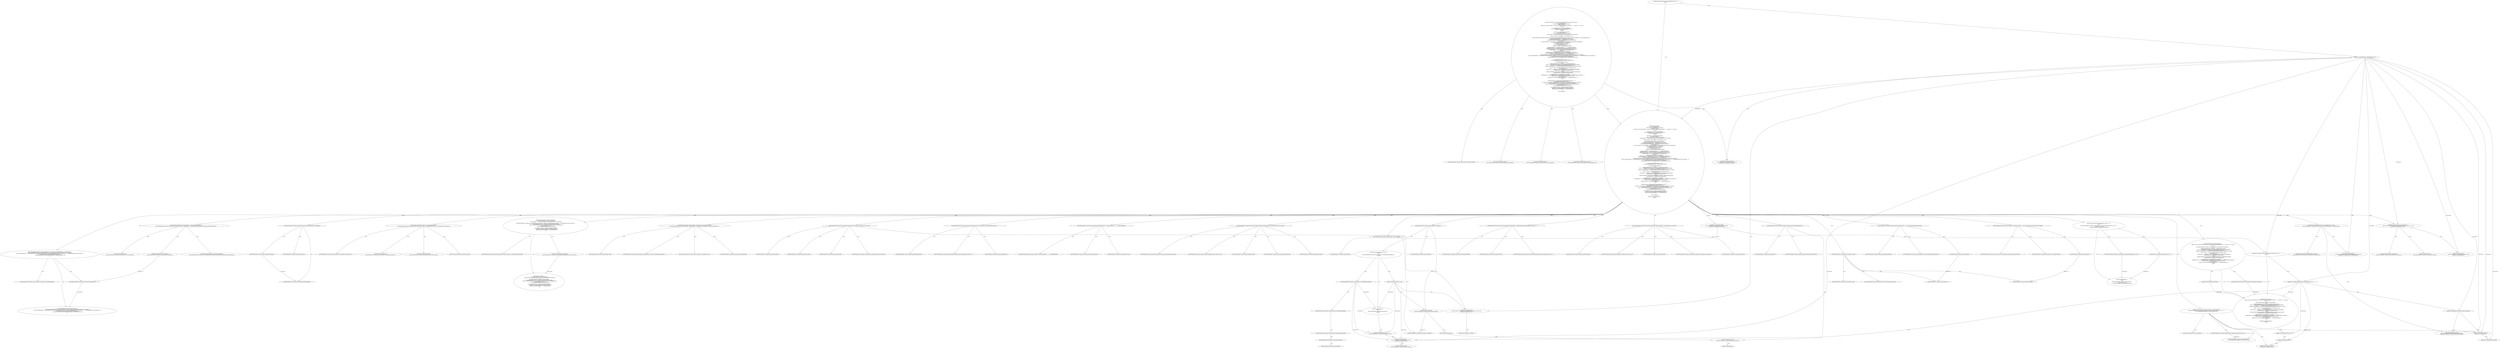 digraph "Pattern" {
0 [label="getCCN#?,File,boolean#3:INSERT
getCCNForMethod#?,ClassData,String,String#3:INSERT
getBranchCoverageRate#?#5:INSERT" shape=ellipse]
1 [label="getCCN#?,File,boolean#2:\{
    int ccnAccumulator = 0;
    Vector files = getListOfFiles(file, recursive);
    if (files.isEmpty()) \{
        logger.warn(((\"Cannot find files to compute CCN, file=\" + file.getAbsolutePath()) + \", recursive=\") + recursive);
        return 0;
    \}
    Javancss javancss = new Javancss(files);
    List functionMetrics = javancss.getFunctionMetrics();
    if (functionMetrics.size() <= 0) \{
        return 0;
    \}
    Iterator iter = functionMetrics.iterator();
    while (iter.hasNext()) \{
        Vector functionMetric = ((Vector) (iter.next()));
        ccnAccumulator += ((Integer) (functionMetric.elementAt(FCT_CCN))).intValue();
    \} 
    return ((double) (ccnAccumulator)) / functionMetrics.size();
\}
getCCNForMethod#?,ClassData,String,String#2:\{
    Validate.notNull(classData, \"classData must not be null\");
    Validate.notNull(methodName, \"methodName must not be null\");
    Validate.notNull(methodDescriptor, \"methodDescriptor must not be null\");
    int complexity = 0;
    List<FunctionMetric> methodMetrics = getFunctionMetricsForSingleFile(classData.getSourceFileName());
    String goldenMethodName = methodName;
    boolean isConstructor = false;
    if (goldenMethodName.equals(\"<init>\")) \{
        isConstructor = true;
        goldenMethodName = classData.getBaseName();
    \}
    goldenMethodName = (classData.getName() + \".\") + goldenMethodName;
    goldenMethodName = goldenMethodName.replaceAll(Pattern.quote(\"$\"), \".\");
    TraceSignatureVisitor v = new TraceSignatureVisitor(Opcodes.ACC_PUBLIC);
    SignatureReader r = new SignatureReader(methodDescriptor);
    r.accept(v);
    String goldenSignature = v.getDeclaration();
    goldenSignature = goldenSignature.substring(1, goldenSignature.length() - 1);
    Map<String, Integer> candidateSignatureToCcn = new HashMap<String, Integer>();
    for (FunctionMetric singleMethodMetrics : methodMetrics) \{
        String candidateMethodName = singleMethodMetrics.name.substring(0, singleMethodMetrics.name.indexOf('('));
        String candidateSignature = stripTypeParameters(singleMethodMetrics.name.substring(singleMethodMetrics.name.indexOf('(') + 1, singleMethodMetrics.name.length() - 1));
        if (goldenMethodName.equals(candidateMethodName)) \{
            candidateSignatureToCcn.put(candidateSignature, singleMethodMetrics.ccn);
        \}
    \}
    if (candidateSignatureToCcn.size() == 1) \{
        return candidateSignatureToCcn.values().iterator().next();
    \}
    if (!goldenSignature.isEmpty()) \{
        try \{
            String[] goldenParameterTypeStrings = goldenSignature.split(\",\");
            Class<?>[] goldenParameterTypes = new Class[goldenParameterTypeStrings.length];
            for (int i = 0; i < goldenParameterTypeStrings.length; i++) \{
                goldenParameterTypes[i] = ClassUtils.getClass(goldenParameterTypeStrings[i].trim(), false);
            \}
            Class<?> klass = ClassUtils.getClass(classData.getName(), false);
            if (isConstructor) \{
                Constructor<?> realMethod = klass.getDeclaredConstructor(goldenParameterTypes);
                goldenSignature = realMethod.toGenericString();
            \} else \{
                Method realMethod = klass.getDeclaredMethod(methodName, goldenParameterTypes);
                goldenSignature = realMethod.toGenericString();
            \}
            goldenSignature = goldenSignature.replaceAll(\"\\.\\.\\.\", \"[]\");
            goldenSignature = goldenSignature.substring(goldenSignature.indexOf(\"(\") + 1, goldenSignature.length() - 1);
            goldenSignature = stripTypeParameters(goldenSignature);
        \} catch (Exception e) \{
            logger.error(\"Error while getting method CC for \" + goldenMethodName, e);
            return 0;
        \}
    \}
    goldenSignature = goldenSignature.replaceAll(Pattern.quote(\"$\"), \".\");
    double signatureMatchPercentTillNow = 0;
    for (Entry<String, Integer> candidateSignatureToCcnEntry : candidateSignatureToCcn.entrySet()) \{
        String candidateSignature = candidateSignatureToCcnEntry.getKey();
        double currentMatchPercent = matchSignatures(candidateSignature, goldenSignature);
        if (currentMatchPercent == 1) \{
            return candidateSignatureToCcnEntry.getValue();
        \}
        if (currentMatchPercent > signatureMatchPercentTillNow) \{
            complexity = candidateSignatureToCcnEntry.getValue();
            signatureMatchPercentTillNow = currentMatchPercent;
        \}
    \}
    return complexity;
\}
getBranchCoverageRate#?#4:\{
    return 1;
\}" shape=ellipse]
2 [label="getCCN#?,File,boolean#2:public static double getCCN(File file, boolean recursive) \{
    int ccnAccumulator = 0;
    Vector files = getListOfFiles(file, recursive);
    if (files.isEmpty()) \{
        logger.warn(((\"Cannot find files to compute CCN, file=\" + file.getAbsolutePath()) + \", recursive=\") + recursive);
        return 0;
    \}
    Javancss javancss = new Javancss(files);
    List functionMetrics = javancss.getFunctionMetrics();
    if (functionMetrics.size() <= 0) \{
        return 0;
    \}
    Iterator iter = functionMetrics.iterator();
    while (iter.hasNext()) \{
        Vector functionMetric = ((Vector) (iter.next()));
        ccnAccumulator += ((Integer) (functionMetric.elementAt(FCT_CCN))).intValue();
    \} 
    return ((double) (ccnAccumulator)) / functionMetrics.size();
\}
getCCNForMethod#?,ClassData,String,String#2:public int getCCNForMethod(ClassData classData, String methodName, String methodDescriptor) \{
    Validate.notNull(classData, \"classData must not be null\");
    Validate.notNull(methodName, \"methodName must not be null\");
    Validate.notNull(methodDescriptor, \"methodDescriptor must not be null\");
    int complexity = 0;
    List<FunctionMetric> methodMetrics = getFunctionMetricsForSingleFile(classData.getSourceFileName());
    String goldenMethodName = methodName;
    boolean isConstructor = false;
    if (goldenMethodName.equals(\"<init>\")) \{
        isConstructor = true;
        goldenMethodName = classData.getBaseName();
    \}
    goldenMethodName = (classData.getName() + \".\") + goldenMethodName;
    goldenMethodName = goldenMethodName.replaceAll(Pattern.quote(\"$\"), \".\");
    TraceSignatureVisitor v = new TraceSignatureVisitor(Opcodes.ACC_PUBLIC);
    SignatureReader r = new SignatureReader(methodDescriptor);
    r.accept(v);
    String goldenSignature = v.getDeclaration();
    goldenSignature = goldenSignature.substring(1, goldenSignature.length() - 1);
    Map<String, Integer> candidateSignatureToCcn = new HashMap<String, Integer>();
    for (FunctionMetric singleMethodMetrics : methodMetrics) \{
        String candidateMethodName = singleMethodMetrics.name.substring(0, singleMethodMetrics.name.indexOf('('));
        String candidateSignature = stripTypeParameters(singleMethodMetrics.name.substring(singleMethodMetrics.name.indexOf('(') + 1, singleMethodMetrics.name.length() - 1));
        if (goldenMethodName.equals(candidateMethodName)) \{
            candidateSignatureToCcn.put(candidateSignature, singleMethodMetrics.ccn);
        \}
    \}
    if (candidateSignatureToCcn.size() == 1) \{
        return candidateSignatureToCcn.values().iterator().next();
    \}
    if (!goldenSignature.isEmpty()) \{
        try \{
            String[] goldenParameterTypeStrings = goldenSignature.split(\",\");
            Class<?>[] goldenParameterTypes = new Class[goldenParameterTypeStrings.length];
            for (int i = 0; i < goldenParameterTypeStrings.length; i++) \{
                goldenParameterTypes[i] = ClassUtils.getClass(goldenParameterTypeStrings[i].trim(), false);
            \}
            Class<?> klass = ClassUtils.getClass(classData.getName(), false);
            if (isConstructor) \{
                Constructor<?> realMethod = klass.getDeclaredConstructor(goldenParameterTypes);
                goldenSignature = realMethod.toGenericString();
            \} else \{
                Method realMethod = klass.getDeclaredMethod(methodName, goldenParameterTypes);
                goldenSignature = realMethod.toGenericString();
            \}
            goldenSignature = goldenSignature.replaceAll(\"\\.\\.\\.\", \"[]\");
            goldenSignature = goldenSignature.substring(goldenSignature.indexOf(\"(\") + 1, goldenSignature.length() - 1);
            goldenSignature = stripTypeParameters(goldenSignature);
        \} catch (Exception e) \{
            logger.error(\"Error while getting method CC for \" + goldenMethodName, e);
            return 0;
        \}
    \}
    goldenSignature = goldenSignature.replaceAll(Pattern.quote(\"$\"), \".\");
    double signatureMatchPercentTillNow = 0;
    for (Entry<String, Integer> candidateSignatureToCcnEntry : candidateSignatureToCcn.entrySet()) \{
        String candidateSignature = candidateSignatureToCcnEntry.getKey();
        double currentMatchPercent = matchSignatures(candidateSignature, goldenSignature);
        if (currentMatchPercent == 1) \{
            return candidateSignatureToCcnEntry.getValue();
        \}
        if (currentMatchPercent > signatureMatchPercentTillNow) \{
            complexity = candidateSignatureToCcnEntry.getValue();
            signatureMatchPercentTillNow = currentMatchPercent;
        \}
    \}
    return complexity;
\}" shape=ellipse]
3 [label="getCCN#?,File,boolean#2:getCCN
getCCNForMethod#?,ClassData,String,String#2:getCCNForMethod" shape=ellipse]
4 [label="getCCN#?,File,boolean#2:double
getCCNForMethod#?,ClassData,String,String#2:int
getBranchCoverageRate#?#4:boolean" shape=ellipse]
5 [label="getCCN#?,File,boolean#2:File file
getCCNForMethod#?,ClassData,String,String#2:String methodName" shape=ellipse]
6 [label="getCCN#?,File,boolean#2:boolean recursive
getCCNForMethod#?,ClassData,String,String#2:String methodDescriptor" shape=ellipse]
7 [label="getCCN#?,File,boolean#3:int ccnAccumulator = 0
getCCNForMethod#?,ClassData,String,String#10:boolean isConstructor = false
getBranchCoverageRate#?#5:return 1" shape=ellipse]
8 [label="getCCN#?,File,boolean#3:ccnAccumulator
getCCNForMethod#?,ClassData,String,String#10:isConstructor" shape=ellipse]
9 [label="getCCN#?,File,boolean#3:int
getCCNForMethod#?,ClassData,String,String#10:boolean" shape=ellipse]
10 [label="getCCN#?,File,boolean#3:0
getCCNForMethod#?,ClassData,String,String#10:false
getBranchCoverageRate#?#5:1" shape=ellipse]
11 [label="getCCN#?,File,boolean#4:Vector files = getListOfFiles(file, recursive)
getCCNForMethod#?,ClassData,String,String#20:String goldenSignature = v.getDeclaration()" shape=ellipse]
12 [label="getCCN#?,File,boolean#4:files
getCCNForMethod#?,ClassData,String,String#20:goldenSignature
getBranchCoverageRate#?#4:numberOfBranches" shape=ellipse]
13 [label="getCCN#?,File,boolean#4:Vector
getCCNForMethod#?,ClassData,String,String#20:String
getBranchCoverageRate#?#5:getNumberOfCoveredLines()" shape=ellipse]
14 [label="getCCN#?,File,boolean#4:getListOfFiles(file, recursive)
getCCNForMethod#?,ClassData,String,String#20:v.getDeclaration()" shape=ellipse]
15 [label="getCCN#?,File,boolean#5:if (files.isEmpty()) \{
    logger.warn(((\"Cannot find files to compute CCN, file=\" + file.getAbsolutePath()) + \", recursive=\") + recursive);
    return 0;
\}
getCCNForMethod#?,ClassData,String,String#38:if (!goldenSignature.isEmpty()) \{
    try \{
        String[] goldenParameterTypeStrings = goldenSignature.split(\",\");
        Class<?>[] goldenParameterTypes = new Class[goldenParameterTypeStrings.length];
        for (int i = 0; i < goldenParameterTypeStrings.length; i++) \{
            goldenParameterTypes[i] = ClassUtils.getClass(goldenParameterTypeStrings[i].trim(), false);
        \}
        Class<?> klass = ClassUtils.getClass(classData.getName(), false);
        if (isConstructor) \{
            Constructor<?> realMethod = klass.getDeclaredConstructor(goldenParameterTypes);
            goldenSignature = realMethod.toGenericString();
        \} else \{
            Method realMethod = klass.getDeclaredMethod(methodName, goldenParameterTypes);
            goldenSignature = realMethod.toGenericString();
        \}
        goldenSignature = goldenSignature.replaceAll(\"\\.\\.\\.\", \"[]\");
        goldenSignature = goldenSignature.substring(goldenSignature.indexOf(\"(\") + 1, goldenSignature.length() - 1);
        goldenSignature = stripTypeParameters(goldenSignature);
    \} catch (Exception e) \{
        logger.error(\"Error while getting method CC for \" + goldenMethodName, e);
        return 0;
    \}
\}" shape=ellipse]
16 [label="getCCN#?,File,boolean#5:files.isEmpty()" shape=ellipse]
17 [label="getCCN#?,File,boolean#5:\{
    logger.warn(((\"Cannot find files to compute CCN, file=\" + file.getAbsolutePath()) + \", recursive=\") + recursive);
    return 0;
\}
getCCNForMethod#?,ClassData,String,String#38:\{
    try \{
        String[] goldenParameterTypeStrings = goldenSignature.split(\",\");
        Class<?>[] goldenParameterTypes = new Class[goldenParameterTypeStrings.length];
        for (int i = 0; i < goldenParameterTypeStrings.length; i++) \{
            goldenParameterTypes[i] = ClassUtils.getClass(goldenParameterTypeStrings[i].trim(), false);
        \}
        Class<?> klass = ClassUtils.getClass(classData.getName(), false);
        if (isConstructor) \{
            Constructor<?> realMethod = klass.getDeclaredConstructor(goldenParameterTypes);
            goldenSignature = realMethod.toGenericString();
        \} else \{
            Method realMethod = klass.getDeclaredMethod(methodName, goldenParameterTypes);
            goldenSignature = realMethod.toGenericString();
        \}
        goldenSignature = goldenSignature.replaceAll(\"\\.\\.\\.\", \"[]\");
        goldenSignature = goldenSignature.substring(goldenSignature.indexOf(\"(\") + 1, goldenSignature.length() - 1);
        goldenSignature = stripTypeParameters(goldenSignature);
    \} catch (Exception e) \{
        logger.error(\"Error while getting method CC for \" + goldenMethodName, e);
        return 0;
    \}
\}
getBranchCoverageRate#?#5:\{
    return 0;
\}" shape=ellipse]
18 [label="getCCN#?,File,boolean#11:Javancss javancss = new Javancss(files)
getCCNForMethod#?,ClassData,String,String#35:if (candidateSignatureToCcn.size() == 1) \{
    return candidateSignatureToCcn.values().iterator().next();
\}" shape=ellipse]
19 [label="getCCN#?,File,boolean#11:javancss
getBranchCoverageRate#?#5:" shape=ellipse]
20 [label="getCCN#?,File,boolean#11:Javancss
getBranchCoverageRate#?#6:int" shape=ellipse]
21 [label="getCCN#?,File,boolean#11:new Javancss(files)" shape=ellipse]
22 [label="getCCN#?,File,boolean#12:List functionMetrics = javancss.getFunctionMetrics()
getCCNForMethod#?,ClassData,String,String#7:List<FunctionMetric> methodMetrics = getFunctionMetricsForSingleFile(classData.getSourceFileName())" shape=ellipse]
23 [label="getCCN#?,File,boolean#12:functionMetrics
getCCNForMethod#?,ClassData,String,String#7:methodMetrics" shape=ellipse]
24 [label="getCCN#?,File,boolean#12:List
getCCNForMethod#?,ClassData,String,String#7:List<FunctionMetric>" shape=ellipse]
25 [label="getCCN#?,File,boolean#12:javancss.getFunctionMetrics()
getCCNForMethod#?,ClassData,String,String#8:getFunctionMetricsForSingleFile(classData.getSourceFileName())" shape=ellipse]
26 [label="getCCN#?,File,boolean#13:if (functionMetrics.size() <= 0) \{
    return 0;
\}
getCCNForMethod#?,ClassData,String,String#11:if (goldenMethodName.equals(\"<init>\")) \{
    isConstructor = true;
    goldenMethodName = classData.getBaseName();
\}" shape=ellipse]
27 [label="getCCN#?,File,boolean#13:functionMetrics.size() <= 0" shape=ellipse]
28 [label="getCCN#?,File,boolean#13:\{
    return 0;
\}
getCCNForMethod#?,ClassData,String,String#11:\{
    isConstructor = true;
    goldenMethodName = classData.getBaseName();
\}" shape=ellipse]
29 [label="getCCN#?,File,boolean#16:Iterator iter = functionMetrics.iterator()
getCCNForMethod#?,ClassData,String,String#22:Map<String, Integer> candidateSignatureToCcn = new HashMap<String, Integer>()" shape=ellipse]
30 [label="getCCN#?,File,boolean#16:iter
getCCNForMethod#?,ClassData,String,String#22:candidateSignatureToCcn" shape=ellipse]
31 [label="getCCN#?,File,boolean#16:Iterator
getCCNForMethod#?,ClassData,String,String#22:Map<String, Integer>" shape=ellipse]
32 [label="getCCN#?,File,boolean#16:functionMetrics.iterator()" shape=ellipse]
33 [label="getCCN#?,File,boolean#17:while (iter.hasNext()) \{
    Vector functionMetric = ((Vector) (iter.next()));
    ccnAccumulator += ((Integer) (functionMetric.elementAt(FCT_CCN))).intValue();
\} 
getCCNForMethod#?,ClassData,String,String#66:for (Entry<String, Integer> candidateSignatureToCcnEntry : candidateSignatureToCcn.entrySet()) \{
    String candidateSignature = candidateSignatureToCcnEntry.getKey();
    double currentMatchPercent = matchSignatures(candidateSignature, goldenSignature);
    if (currentMatchPercent == 1) \{
        return candidateSignatureToCcnEntry.getValue();
    \}
    if (currentMatchPercent > signatureMatchPercentTillNow) \{
        complexity = candidateSignatureToCcnEntry.getValue();
        signatureMatchPercentTillNow = currentMatchPercent;
    \}
\}" shape=ellipse]
34 [label="getCCN#?,File,boolean#17:iter.hasNext()
getCCNForMethod#?,ClassData,String,String#66:candidateSignatureToCcn.entrySet()" shape=ellipse]
35 [label="getCCN#?,File,boolean#17:\{
    Vector functionMetric = ((Vector) (iter.next()));
    ccnAccumulator += ((Integer) (functionMetric.elementAt(FCT_CCN))).intValue();
\}
getCCNForMethod#?,ClassData,String,String#66:\{
    String candidateSignature = candidateSignatureToCcnEntry.getKey();
    double currentMatchPercent = matchSignatures(candidateSignature, goldenSignature);
    if (currentMatchPercent == 1) \{
        return candidateSignatureToCcnEntry.getValue();
    \}
    if (currentMatchPercent > signatureMatchPercentTillNow) \{
        complexity = candidateSignatureToCcnEntry.getValue();
        signatureMatchPercentTillNow = currentMatchPercent;
    \}
\}" shape=ellipse]
36 [label="getCCN#?,File,boolean#21:return ((double) (ccnAccumulator)) / functionMetrics.size()
getCCNForMethod#?,ClassData,String,String#21:goldenSignature = goldenSignature.substring(1, goldenSignature.length() - 1)" shape=ellipse]
37 [label="getCCN#?,File,boolean#21:((double) (ccnAccumulator)) / functionMetrics.size()" shape=ellipse]
38 [label="getCCN#?,File,boolean#3:if (file == null) \{
    return 0;
\}
getCCNForMethod#?,ClassData,String,String#3:if (!calculateMethodComplexity) \{
    return 0;
\}" shape=ellipse]
39 [label="getCCN#?,File,boolean#3:file == null" shape=ellipse]
40 [label="getCCN#?,File,boolean#3:file
getCCNForMethod#?,ClassData,String,String#6:complexity" shape=ellipse]
41 [label="getCCN#?,File,boolean#3:file" shape=ellipse]
42 [label="getCCN#?,File,boolean#3:File
getCCNForMethod#?,ClassData,String,String#65:double" shape=ellipse]
43 [label="getCCN#?,File,boolean#3:" shape=ellipse]
44 [label="getCCN#?,File,boolean#3:null
getCCNForMethod#?,ClassData,String,String#3:\"classData must not be null\"
getBranchCoverageRate#?#4:0" shape=ellipse]
45 [label="getCCN#?,File,boolean#3:<nulltype>" shape=ellipse]
46 [label="getCCN#?,File,boolean#3:\{
    return 0;
\}
getCCNForMethod#?,ClassData,String,String#3:\{
    return 0;
\}" shape=ellipse]
47 [label="getCCN#?,File,boolean#4:return 0
getCCNForMethod#?,ClassData,String,String#4:return 0" shape=ellipse]
48 [label="getCCN#?,File,boolean#4:0
getCCNForMethod#?,ClassData,String,String#4:0
getBranchCoverageRate#?#5:0" shape=ellipse]
49 [label="getCCN#?,File,boolean#4:int
getCCNForMethod#?,ClassData,String,String#4:int" shape=ellipse]
50 [label="getCCNForMethod#?,ClassData,String,String#3:Validate" shape=ellipse]
51 [label="getCCNForMethod#?,ClassData,String,String#3:Validate.notNull(classData, \"classData must not be null\")" shape=ellipse]
52 [label="getCCNForMethod#?,ClassData,String,String#3:classData" shape=ellipse]
53 [label="getCCNForMethod#?,ClassData,String,String#6:0" shape=ellipse]
54 [label="getCCNForMethod#?,ClassData,String,String#16:goldenMethodName = goldenMethodName.replaceAll(Pattern.quote(\"$\"), \".\")" shape=ellipse]
55 [label="getCCNForMethod#?,ClassData,String,String#3:" shape=ellipse]
56 [label="getCCNForMethod#?,ClassData,String,String#22:new HashMap<String, Integer>()" shape=ellipse]
57 [label="getCCNForMethod#?,ClassData,String,String#16:goldenMethodName.replaceAll(Pattern.quote(\"$\"), \".\")" shape=ellipse]
58 [label="getCCNForMethod#?,ClassData,String,String#4:Validate.notNull(methodName, \"methodName must not be null\")" shape=ellipse]
59 [label="getCCNForMethod#?,ClassData,String,String#19:r.accept(v)" shape=ellipse]
60 [label="getCCNForMethod#?,ClassData,String,String#35:\{
    return candidateSignatureToCcn.values().iterator().next();
\}" shape=ellipse]
61 [label="getCCNForMethod#?,ClassData,String,String#65:0" shape=ellipse]
62 [label="getCCNForMethod#?,ClassData,String,String#23:for (FunctionMetric singleMethodMetrics : methodMetrics) \{
    String candidateMethodName = singleMethodMetrics.name.substring(0, singleMethodMetrics.name.indexOf('('));
    String candidateSignature = stripTypeParameters(singleMethodMetrics.name.substring(singleMethodMetrics.name.indexOf('(') + 1, singleMethodMetrics.name.length() - 1));
    if (goldenMethodName.equals(candidateMethodName)) \{
        candidateSignatureToCcn.put(candidateSignature, singleMethodMetrics.ccn);
    \}
\}" shape=ellipse]
63 [label="getCCNForMethod#?,ClassData,String,String#11:goldenMethodName.equals(\"<init>\")" shape=ellipse]
64 [label="getCCNForMethod#?,ClassData,String,String#15:(classData.getName() + \".\") + goldenMethodName" shape=ellipse]
65 [label="getCCNForMethod#?,ClassData,String,String#64:goldenSignature" shape=ellipse]
66 [label="getCCNForMethod#?,ClassData,String,String#21:goldenSignature" shape=ellipse]
67 [label="getCCNForMethod#?,ClassData,String,String#17:new TraceSignatureVisitor(Opcodes.ACC_PUBLIC)" shape=ellipse]
68 [label="getCCNForMethod#?,ClassData,String,String#19:r" shape=ellipse]
69 [label="getCCNForMethod#?,ClassData,String,String#4:Validate" shape=ellipse]
70 [label="getCCNForMethod#?,ClassData,String,String#77:complexity" shape=ellipse]
71 [label="getCCNForMethod#?,ClassData,String,String#3:!calculateMethodComplexity" shape=ellipse]
72 [label="getCCNForMethod#?,ClassData,String,String#9:methodName" shape=ellipse]
73 [label="getCCNForMethod#?,ClassData,String,String#16:goldenMethodName" shape=ellipse]
74 [label="getCCNForMethod#?,ClassData,String,String#4:methodName" shape=ellipse]
75 [label="getCCNForMethod#?,ClassData,String,String#64:goldenSignature = goldenSignature.replaceAll(Pattern.quote(\"$\"), \".\")" shape=ellipse]
76 [label="getCCNForMethod#?,ClassData,String,String#21:goldenSignature.substring(1, goldenSignature.length() - 1)" shape=ellipse]
77 [label="getCCNForMethod#?,ClassData,String,String#64:goldenSignature.replaceAll(Pattern.quote(\"$\"), \".\")" shape=ellipse]
78 [label="getCCNForMethod#?,ClassData,String,String#77:return complexity" shape=ellipse]
79 [label="getCCNForMethod#?,ClassData,String,String#15:goldenMethodName = (classData.getName() + \".\") + goldenMethodName" shape=ellipse]
80 [label="getCCNForMethod#?,ClassData,String,String#15:goldenMethodName" shape=ellipse]
81 [label="getCCNForMethod#?,ClassData,String,String#18:new SignatureReader(methodDescriptor)" shape=ellipse]
82 [label="getCCNForMethod#?,ClassData,String,String#4:\"methodName must not be null\"" shape=ellipse]
83 [label="getCCNForMethod#?,ClassData,String,String#5:\"methodDescriptor must not be null\"" shape=ellipse]
84 [label="getCCNForMethod#?,ClassData,String,String#3:calculateMethodComplexity" shape=ellipse]
85 [label="getCCNForMethod#?,ClassData,String,String#35:candidateSignatureToCcn.size() == 1" shape=ellipse]
86 [label="getCCNForMethod#?,ClassData,String,String#38:!goldenSignature.isEmpty()" shape=ellipse]
87 [label="getCCNForMethod#?,ClassData,String,String#5:Validate.notNull(methodDescriptor, \"methodDescriptor must not be null\")" shape=ellipse]
88 [label="getCCNForMethod#?,ClassData,String,String#5:Validate" shape=ellipse]
89 [label="getCCNForMethod#?,ClassData,String,String#19:v" shape=ellipse]
90 [label="getCCNForMethod#?,ClassData,String,String#23:\{
    String candidateMethodName = singleMethodMetrics.name.substring(0, singleMethodMetrics.name.indexOf('('));
    String candidateSignature = stripTypeParameters(singleMethodMetrics.name.substring(singleMethodMetrics.name.indexOf('(') + 1, singleMethodMetrics.name.length() - 1));
    if (goldenMethodName.equals(candidateMethodName)) \{
        candidateSignatureToCcn.put(candidateSignature, singleMethodMetrics.ccn);
    \}
\}" shape=ellipse]
91 [label="getCCNForMethod#?,ClassData,String,String#23:methodMetrics" shape=ellipse]
92 [label="getCCNForMethod#?,ClassData,String,String#5:methodDescriptor" shape=ellipse]
93 [label="getCCNForMethod#?,ClassData,String,String#3:notNull" shape=ellipse]
94 [label="getCCNForMethod#?,ClassData,String,String#4:notNull" shape=ellipse]
95 [label="getCCNForMethod#?,ClassData,String,String#5:notNull" shape=ellipse]
96 [label="getCCNForMethod#?,ClassData,String,String#19:accept" shape=ellipse]
97 [label="getCCNForMethod#?,ClassData,String,String#9:String" shape=ellipse]
98 [label="getCCNForMethod#?,ClassData,String,String#15:String" shape=ellipse]
99 [label="getCCNForMethod#?,ClassData,String,String#16:String" shape=ellipse]
100 [label="getCCNForMethod#?,ClassData,String,String#21:String" shape=ellipse]
101 [label="getCCNForMethod#?,ClassData,String,String#64:String" shape=ellipse]
102 [label="getCCNForMethod#?,ClassData,String,String#3:calculateMethodComplexity" shape=ellipse]
103 [label="getCCNForMethod#?,ClassData,String,String#3:notNull(ClassData,java.lang.String)" shape=ellipse]
104 [label="getCCNForMethod#?,ClassData,String,String#4:notNull(java.lang.String,java.lang.String)" shape=ellipse]
105 [label="getCCNForMethod#?,ClassData,String,String#5:notNull(java.lang.String,java.lang.String)" shape=ellipse]
106 [label="getCCNForMethod#?,ClassData,String,String#2:ClassData classData" shape=ellipse]
107 [label="getCCNForMethod#?,ClassData,String,String#19:accept(TraceSignatureVisitor)" shape=ellipse]
108 [label="getCCNForMethod#?,ClassData,String,String#17:TraceSignatureVisitor" shape=ellipse]
109 [label="getCCNForMethod#?,ClassData,String,String#6:int complexity = 0" shape=ellipse]
110 [label="getCCNForMethod#?,ClassData,String,String#9:goldenMethodName" shape=ellipse]
111 [label="getCCNForMethod#?,ClassData,String,String#9:String goldenMethodName = methodName" shape=ellipse]
112 [label="getCCNForMethod#?,ClassData,String,String#23:FunctionMetric singleMethodMetrics" shape=ellipse]
113 [label="getCCNForMethod#?,ClassData,String,String#18:SignatureReader" shape=ellipse]
114 [label="getCCNForMethod#?,ClassData,String,String#65:signatureMatchPercentTillNow" shape=ellipse]
115 [label="getCCNForMethod#?,ClassData,String,String#6:int" shape=ellipse]
116 [label="getCCNForMethod#?,ClassData,String,String#65:double signatureMatchPercentTillNow = 0" shape=ellipse]
117 [label="getCCNForMethod#?,ClassData,String,String#18:SignatureReader r = new SignatureReader(methodDescriptor)" shape=ellipse]
118 [label="getCCNForMethod#?,ClassData,String,String#18:r" shape=ellipse]
119 [label="getCCNForMethod#?,ClassData,String,String#17:TraceSignatureVisitor v = new TraceSignatureVisitor(Opcodes.ACC_PUBLIC)" shape=ellipse]
120 [label="getCCNForMethod#?,ClassData,String,String#17:v" shape=ellipse]
121 [label="getCCNForMethod#?,ClassData,String,String#3:PlaceHold" shape=ellipse]
122 [label="getCCNForMethod#?,ClassData,String,String#66:Entry<String, Integer> candidateSignatureToCcnEntry" shape=ellipse]
123 [label="getBranchCoverageRate#?#4:numberOfBranches == 0" shape=ellipse]
124 [label="getBranchCoverageRate#?#4:if (numberOfBranches == 0) \{
    return 1;
\}" shape=ellipse]
125 [label="getBranchCoverageRate#?#5:PlaceHold" shape=ellipse]
126 [label="getBranchCoverageRate#?#5:getNumberOfCoveredLines()" shape=ellipse]
127 [label="getBranchCoverageRate#?#5:getNumberOfCoveredLines() == 0" shape=ellipse]
128 [label="getBranchCoverageRate#?#5:if (getNumberOfCoveredLines() == 0) \{
    return 0;
\}" shape=ellipse]
129 [label="getBranchCoverageRate#?#6:return 0" shape=ellipse]
130 [label="getBranchCoverageRate#?#6:0" shape=ellipse]
0 -> 38 [label="Action:2"];
0 -> 128 [label="Action:1"];
1 -> 0 [label="Action:3"];
1 -> 7 [label="AST:3"];
1 -> 11 [label="AST:2"];
1 -> 15 [label="AST:2"];
1 -> 18 [label="AST:2"];
1 -> 22 [label="AST:2"];
1 -> 26 [label="AST:2"];
1 -> 29 [label="AST:2"];
1 -> 33 [label="AST:2"];
1 -> 36 [label="AST:2"];
1 -> 51 [label="AST:1"];
1 -> 54 [label="AST:1"];
1 -> 58 [label="AST:1"];
1 -> 59 [label="AST:1"];
1 -> 62 [label="AST:1"];
1 -> 75 [label="AST:1"];
1 -> 78 [label="AST:1"];
1 -> 79 [label="AST:1"];
1 -> 87 [label="AST:1"];
1 -> 109 [label="AST:1"];
1 -> 111 [label="AST:1"];
1 -> 116 [label="AST:1"];
1 -> 117 [label="AST:1"];
1 -> 119 [label="AST:1"];
2 -> 1 [label="AST:2"];
2 -> 3 [label="AST:2"];
2 -> 4 [label="AST:2"];
2 -> 5 [label="AST:2"];
2 -> 6 [label="AST:2"];
2 -> 106 [label="AST:1"];
7 -> 8 [label="AST:2"];
7 -> 9 [label="AST:2"];
7 -> 10 [label="AST:3"];
11 -> 12 [label="AST:2"];
11 -> 13 [label="AST:2"];
11 -> 14 [label="AST:2"];
15 -> 16 [label="AST:1"];
15 -> 17 [label="AST:2"];
15 -> 86 [label="AST:1"];
16 -> 17 [label="Control Dep:1"];
17 -> 129 [label="AST:1"];
18 -> 19 [label="AST:1"];
18 -> 20 [label="AST:1"];
18 -> 21 [label="AST:1"];
18 -> 60 [label="AST:1"];
18 -> 85 [label="AST:1"];
19 -> 125 [label="AST:1"];
22 -> 23 [label="AST:2"];
22 -> 24 [label="AST:2"];
22 -> 25 [label="AST:2"];
23 -> 91 [label="Define Use:1"];
26 -> 27 [label="AST:1"];
26 -> 28 [label="AST:2"];
26 -> 63 [label="AST:1"];
27 -> 28 [label="Control Dep:1"];
29 -> 30 [label="AST:2"];
29 -> 31 [label="AST:2"];
29 -> 32 [label="AST:1"];
29 -> 56 [label="AST:1"];
33 -> 34 [label="AST:2"];
33 -> 35 [label="AST:2"];
33 -> 122 [label="AST:1"];
34 -> 35 [label="Control Dep:2"];
36 -> 37 [label="AST:1"];
36 -> 66 [label="AST:1"];
36 -> 76 [label="AST:1"];
36 -> 100 [label="AST:1"];
38 -> 39 [label="AST:1"];
38 -> 46 [label="AST:2"];
38 -> 71 [label="AST:1"];
39 -> 40 [label="AST:1"];
39 -> 44 [label="AST:1"];
39 -> 46 [label="Control Dep:1"];
39 -> 47 [label="Control Dep:1"];
39 -> 48 [label="Control Dep:1"];
40 -> 41 [label="AST:1"];
40 -> 70 [label="Define Use:1"];
41 -> 42 [label="AST:1"];
42 -> 43 [label="AST:1"];
44 -> 45 [label="AST:1"];
46 -> 47 [label="AST:2"];
47 -> 48 [label="AST:2"];
48 -> 49 [label="AST:2"];
51 -> 50 [label="AST:1"];
51 -> 93 [label="AST:1"];
51 -> 103 [label="AST:1"];
51 -> 52 [label="AST:1"];
51 -> 44 [label="AST:1"];
54 -> 99 [label="AST:1"];
54 -> 73 [label="AST:1"];
54 -> 57 [label="AST:1"];
58 -> 94 [label="AST:1"];
58 -> 69 [label="AST:1"];
58 -> 104 [label="AST:1"];
58 -> 74 [label="AST:1"];
58 -> 82 [label="AST:1"];
59 -> 96 [label="AST:1"];
59 -> 68 [label="AST:1"];
59 -> 107 [label="AST:1"];
59 -> 89 [label="AST:1"];
62 -> 112 [label="AST:1"];
62 -> 91 [label="AST:1"];
62 -> 90 [label="AST:1"];
63 -> 28 [label="Control Dep:1"];
71 -> 84 [label="AST:1"];
71 -> 46 [label="Control Dep:1"];
71 -> 47 [label="Control Dep:1"];
71 -> 48 [label="Control Dep:1"];
72 -> 110 [label="Data Dep:1"];
75 -> 65 [label="AST:1"];
75 -> 101 [label="AST:1"];
75 -> 77 [label="AST:1"];
78 -> 70 [label="AST:1"];
79 -> 64 [label="AST:1"];
79 -> 98 [label="AST:1"];
79 -> 80 [label="AST:1"];
84 -> 102 [label="AST:1"];
85 -> 60 [label="Control Dep:1"];
86 -> 17 [label="Control Dep:1"];
87 -> 83 [label="AST:1"];
87 -> 95 [label="AST:1"];
87 -> 88 [label="AST:1"];
87 -> 105 [label="AST:1"];
87 -> 92 [label="AST:1"];
91 -> 90 [label="Control Dep:1"];
102 -> 121 [label="AST:1"];
109 -> 53 [label="AST:1"];
109 -> 40 [label="AST:1"];
109 -> 115 [label="AST:1"];
111 -> 72 [label="AST:1"];
111 -> 97 [label="AST:1"];
111 -> 110 [label="AST:1"];
116 -> 61 [label="AST:1"];
116 -> 114 [label="AST:1"];
116 -> 42 [label="AST:1"];
117 -> 81 [label="AST:1"];
117 -> 113 [label="AST:1"];
117 -> 118 [label="AST:1"];
118 -> 68 [label="Define Use:1"];
119 -> 67 [label="AST:1"];
119 -> 108 [label="AST:1"];
119 -> 120 [label="AST:1"];
120 -> 89 [label="Define Use:1"];
121 -> 55 [label="AST:1"];
123 -> 4 [label="AST:1"];
123 -> 12 [label="AST:1"];
123 -> 44 [label="AST:1"];
123 -> 1 [label="Control Dep:1"];
123 -> 7 [label="Control Dep:1"];
123 -> 10 [label="Control Dep:1"];
123 -> 125 [label="Control Dep:1"];
123 -> 19 [label="Control Dep:1"];
123 -> 13 [label="Control Dep:1"];
123 -> 126 [label="Control Dep:1"];
123 -> 48 [label="Control Dep:1"];
123 -> 127 [label="Control Dep:1"];
123 -> 128 [label="Control Dep:1"];
124 -> 123 [label="AST:1"];
124 -> 1 [label="AST:1"];
126 -> 19 [label="AST:1"];
126 -> 13 [label="AST:1"];
127 -> 126 [label="AST:1"];
127 -> 48 [label="AST:1"];
127 -> 17 [label="Control Dep:1"];
127 -> 129 [label="Control Dep:1"];
127 -> 130 [label="Control Dep:1"];
128 -> 127 [label="AST:1"];
128 -> 17 [label="AST:1"];
129 -> 130 [label="AST:1"];
130 -> 20 [label="AST:1"];
}